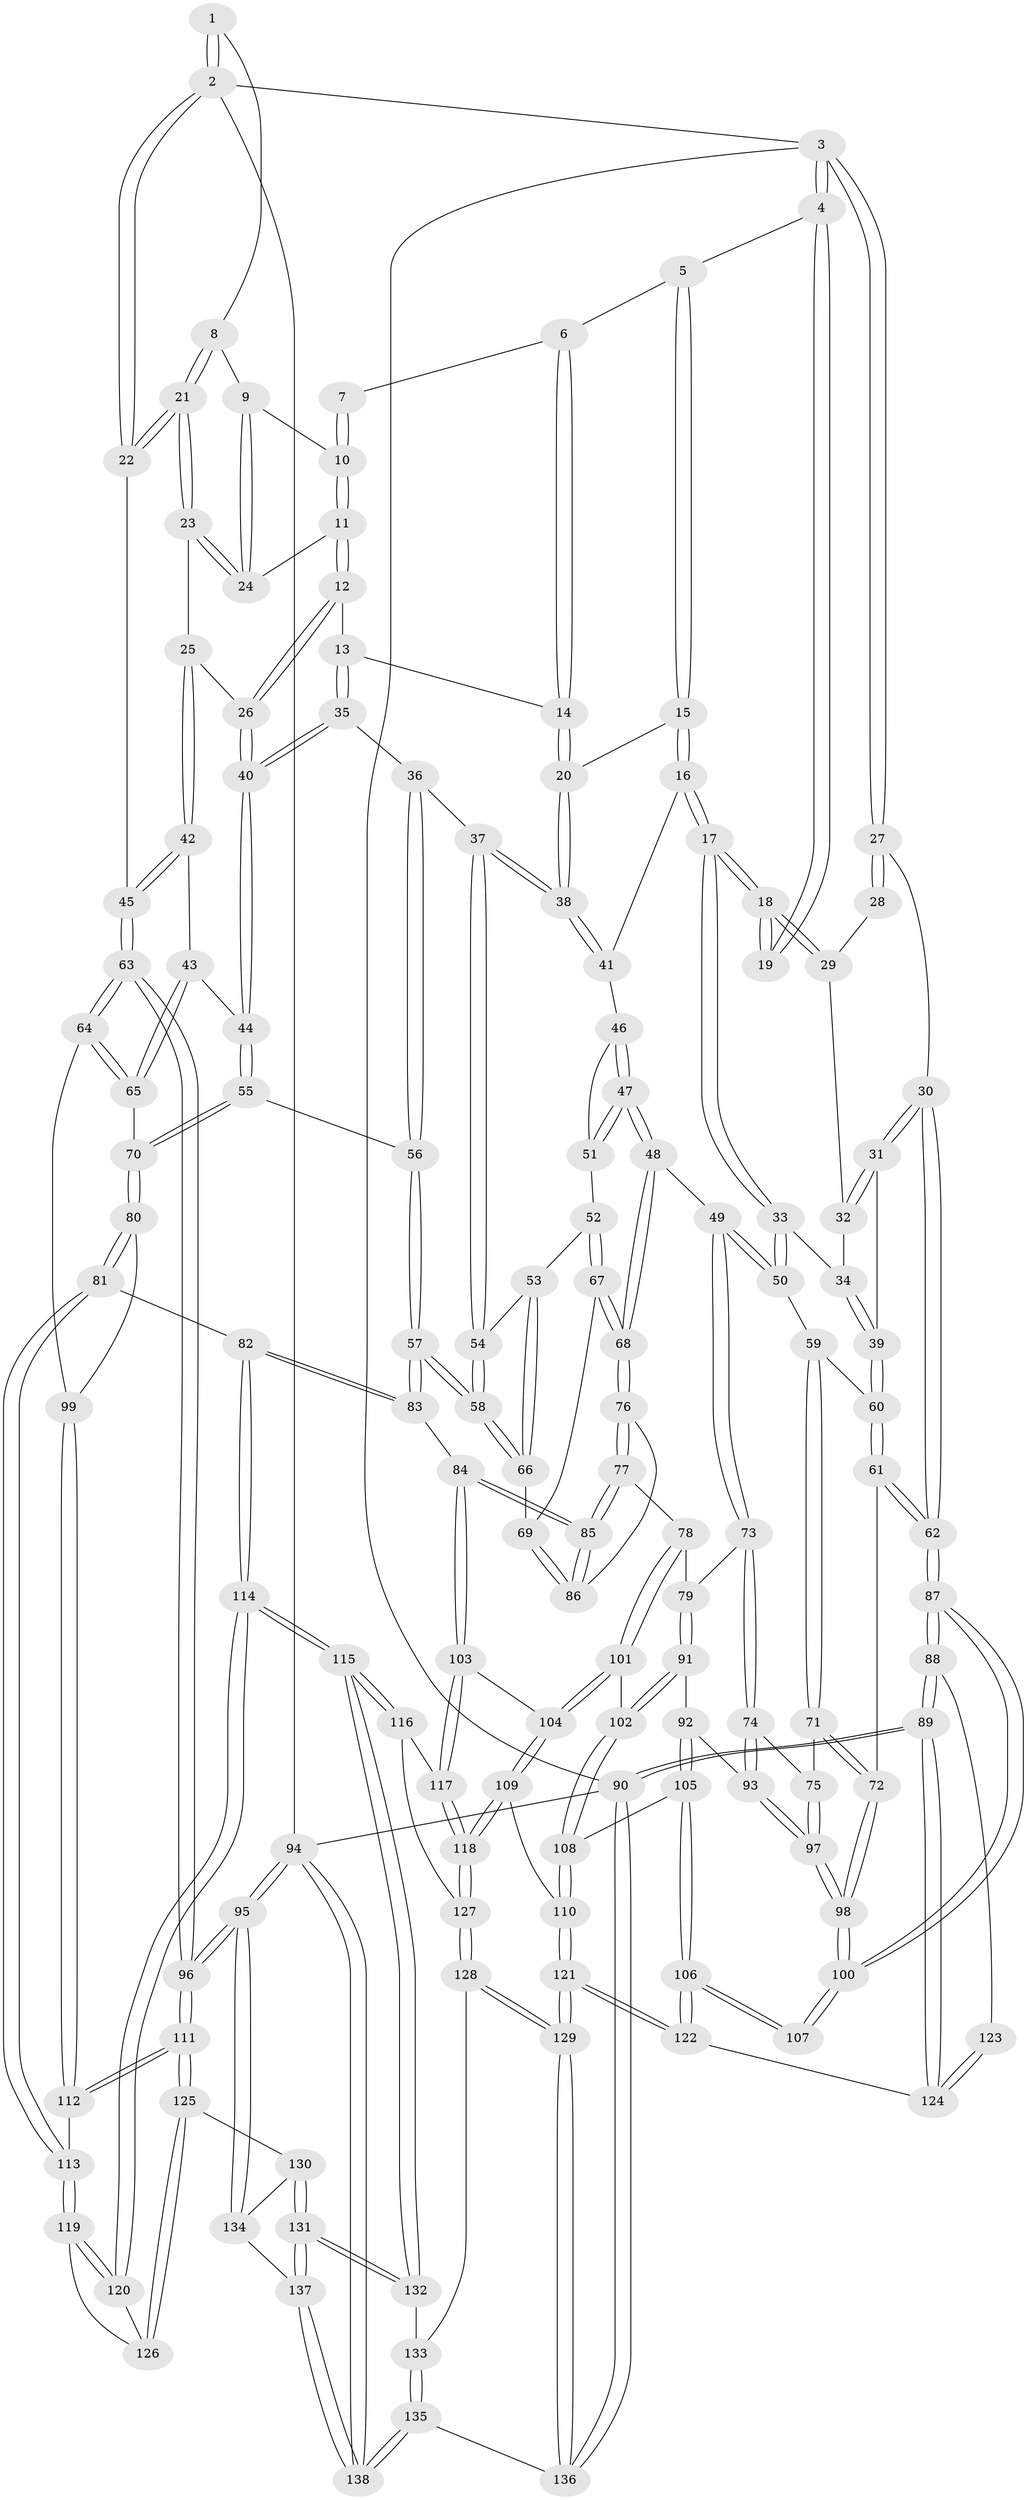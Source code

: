 // Generated by graph-tools (version 1.1) at 2025/01/03/09/25 05:01:58]
// undirected, 138 vertices, 342 edges
graph export_dot {
graph [start="1"]
  node [color=gray90,style=filled];
  1 [pos="+0.84986180165109+0"];
  2 [pos="+1+0"];
  3 [pos="+0+0"];
  4 [pos="+0.35831660762419043+0"];
  5 [pos="+0.3974891773868604+0"];
  6 [pos="+0.7240251723669671+0"];
  7 [pos="+0.7423685173005853+0"];
  8 [pos="+0.9441222105671044+0.03948490173360719"];
  9 [pos="+0.9277637651234919+0.04700955948927904"];
  10 [pos="+0.8732001238007798+0.04618522658559492"];
  11 [pos="+0.8583170154177727+0.0831344556157022"];
  12 [pos="+0.8190164808574132+0.1376627727251458"];
  13 [pos="+0.7769349276796238+0.12468183292783361"];
  14 [pos="+0.6964568501180346+0.06768539679668827"];
  15 [pos="+0.44126313771125325+0.02544942611067296"];
  16 [pos="+0.4009951133458874+0.15545961330436986"];
  17 [pos="+0.2984916253939142+0.19846350539867047"];
  18 [pos="+0.29310373087341285+0.18942393706016927"];
  19 [pos="+0.2309655204314201+0.06985960044201713"];
  20 [pos="+0.6355859054352179+0.12096654354326926"];
  21 [pos="+1+0.09679865359445157"];
  22 [pos="+1+0.13827068730804845"];
  23 [pos="+0.9282111326554515+0.11513284317216178"];
  24 [pos="+0.9176992302407941+0.08937542462281041"];
  25 [pos="+0.8694436154499959+0.16926528004736494"];
  26 [pos="+0.8397698882586769+0.1591603696372986"];
  27 [pos="+0+0"];
  28 [pos="+0.15387501115127356+0.07431818816876438"];
  29 [pos="+0.1301374151789491+0.1322379375493789"];
  30 [pos="+0+0.07071856120110437"];
  31 [pos="+0+0.17451600453719276"];
  32 [pos="+0.12987768742435787+0.132659721376029"];
  33 [pos="+0.29580224883260947+0.20372281800146005"];
  34 [pos="+0.14706012303750407+0.1872940723771882"];
  35 [pos="+0.7378782837462425+0.24459798618147813"];
  36 [pos="+0.6520206664049483+0.24404145437737165"];
  37 [pos="+0.6016393213018839+0.2141813845054154"];
  38 [pos="+0.6015421071434106+0.2137759519995753"];
  39 [pos="+0.08075905305393662+0.2565895895919357"];
  40 [pos="+0.7940182563457907+0.2896944711272689"];
  41 [pos="+0.4251926502231546+0.1730365271930149"];
  42 [pos="+0.9489803299503695+0.24050019239737908"];
  43 [pos="+0.929647624448183+0.26930161974439204"];
  44 [pos="+0.8080205554978875+0.33139726554846516"];
  45 [pos="+1+0.1655698811840949"];
  46 [pos="+0.446878154938384+0.25806767718723417"];
  47 [pos="+0.3964389862769701+0.3724168933101387"];
  48 [pos="+0.3945610886545571+0.37629833415219904"];
  49 [pos="+0.331777435189744+0.37235827120280424"];
  50 [pos="+0.2725763609266657+0.31437409009153516"];
  51 [pos="+0.4786590317360693+0.2808623000426498"];
  52 [pos="+0.5429229386051089+0.31542007719316867"];
  53 [pos="+0.5494074303259119+0.3104735168670523"];
  54 [pos="+0.573869434664354+0.277397490439686"];
  55 [pos="+0.7976396303511656+0.36390953200169707"];
  56 [pos="+0.726983577837756+0.39209414751770977"];
  57 [pos="+0.7141352642414477+0.40505374610598366"];
  58 [pos="+0.6973136357789885+0.40652937025793867"];
  59 [pos="+0.2372727973644523+0.3260202299581816"];
  60 [pos="+0.09824978346318483+0.28601630741845646"];
  61 [pos="+0.004938846962326573+0.4544013195195789"];
  62 [pos="+0+0.4894215079631069"];
  63 [pos="+1+0.43416150566107875"];
  64 [pos="+1+0.4356208909655274"];
  65 [pos="+0.9601277977820994+0.43062797360044386"];
  66 [pos="+0.6505721371816968+0.42065316018221866"];
  67 [pos="+0.48111753247740785+0.40878296949179055"];
  68 [pos="+0.4805249162868864+0.40921513564066603"];
  69 [pos="+0.640337225368588+0.42767710679799237"];
  70 [pos="+0.900295225552338+0.4546494018046243"];
  71 [pos="+0.14877953527675455+0.45625119440394735"];
  72 [pos="+0.05670687398060749+0.46750718480499825"];
  73 [pos="+0.3239825399280682+0.4215510448782739"];
  74 [pos="+0.2703350781687435+0.5295742132467511"];
  75 [pos="+0.18378681669246155+0.4925839294862312"];
  76 [pos="+0.48446139243549763+0.44585495263385533"];
  77 [pos="+0.4749086621881692+0.5298185102766666"];
  78 [pos="+0.46304839921738167+0.5436954090197095"];
  79 [pos="+0.37734034320616416+0.4971652506130878"];
  80 [pos="+0.8590673993115571+0.5837214769111382"];
  81 [pos="+0.8479380075145987+0.5889797612723248"];
  82 [pos="+0.7800057830621113+0.6058308691572226"];
  83 [pos="+0.7476557221028666+0.595148039327752"];
  84 [pos="+0.6579563382701317+0.6145326602714194"];
  85 [pos="+0.6133392541580475+0.56188188464275"];
  86 [pos="+0.6123344985541646+0.49248399330819004"];
  87 [pos="+0+0.5642516614468691"];
  88 [pos="+0+0.6498866744285082"];
  89 [pos="+0+0.897332403334471"];
  90 [pos="+0+1"];
  91 [pos="+0.312599908318213+0.5770679760821031"];
  92 [pos="+0.28664550283983364+0.5666503504635695"];
  93 [pos="+0.28012495964387557+0.5605642779056691"];
  94 [pos="+1+1"];
  95 [pos="+1+1"];
  96 [pos="+1+0.7361315235259089"];
  97 [pos="+0.14171142064999875+0.6365087471986667"];
  98 [pos="+0.14092068107825811+0.6373098200693275"];
  99 [pos="+0.8812488435470273+0.5929381198286283"];
  100 [pos="+0.13573111266221322+0.6532061857074706"];
  101 [pos="+0.4464937343065828+0.5810413362800383"];
  102 [pos="+0.34781488797578713+0.598132932797847"];
  103 [pos="+0.6513499161017589+0.6237486511693925"];
  104 [pos="+0.45727655965117736+0.6065816864438673"];
  105 [pos="+0.2497196456324627+0.6920979397899681"];
  106 [pos="+0.18493363365828006+0.7294376366187604"];
  107 [pos="+0.1403412905274528+0.6734141137632415"];
  108 [pos="+0.3418625632359035+0.6962458183395166"];
  109 [pos="+0.4818988089834824+0.7187723816073832"];
  110 [pos="+0.3789619126376147+0.7481343016650736"];
  111 [pos="+1+0.7358865872885383"];
  112 [pos="+1+0.6677510671958512"];
  113 [pos="+0.887172814464695+0.7404733501777422"];
  114 [pos="+0.7854877164430718+0.8102416295963134"];
  115 [pos="+0.7753631020635195+0.8336012519592926"];
  116 [pos="+0.7048400117695254+0.784890823512988"];
  117 [pos="+0.6377726155704666+0.6491231236755902"];
  118 [pos="+0.5339188720663082+0.7459900650738666"];
  119 [pos="+0.8822580383007479+0.7528633993581804"];
  120 [pos="+0.8106074502313801+0.7969223604004647"];
  121 [pos="+0.27304529261643967+0.9435812231962118"];
  122 [pos="+0.1982507934011482+0.8589193779561184"];
  123 [pos="+0.07328872401609339+0.7111805147494982"];
  124 [pos="+0.003906085434123826+0.8377521196902076"];
  125 [pos="+1+0.8163672398299168"];
  126 [pos="+0.969801286372434+0.7997313634237284"];
  127 [pos="+0.5432598013279701+0.7773166288648817"];
  128 [pos="+0.5439391796291606+0.8483131997640077"];
  129 [pos="+0.31432583264699304+1"];
  130 [pos="+0.9146131153314548+0.8827958139121346"];
  131 [pos="+0.7996414260956453+0.8875581382272324"];
  132 [pos="+0.7762443941451144+0.8592396034977176"];
  133 [pos="+0.6453536913067944+0.9010259795428481"];
  134 [pos="+0.9526328101477485+0.9552767533091412"];
  135 [pos="+0.6030488374278794+1"];
  136 [pos="+0.3098327207166146+1"];
  137 [pos="+0.8074040522118089+1"];
  138 [pos="+0.7854193575344296+1"];
  1 -- 2;
  1 -- 2;
  1 -- 8;
  2 -- 3;
  2 -- 22;
  2 -- 22;
  2 -- 94;
  3 -- 4;
  3 -- 4;
  3 -- 27;
  3 -- 27;
  3 -- 90;
  4 -- 5;
  4 -- 19;
  4 -- 19;
  5 -- 6;
  5 -- 15;
  5 -- 15;
  6 -- 7;
  6 -- 14;
  6 -- 14;
  7 -- 10;
  7 -- 10;
  8 -- 9;
  8 -- 21;
  8 -- 21;
  9 -- 10;
  9 -- 24;
  9 -- 24;
  10 -- 11;
  10 -- 11;
  11 -- 12;
  11 -- 12;
  11 -- 24;
  12 -- 13;
  12 -- 26;
  12 -- 26;
  13 -- 14;
  13 -- 35;
  13 -- 35;
  14 -- 20;
  14 -- 20;
  15 -- 16;
  15 -- 16;
  15 -- 20;
  16 -- 17;
  16 -- 17;
  16 -- 41;
  17 -- 18;
  17 -- 18;
  17 -- 33;
  17 -- 33;
  18 -- 19;
  18 -- 19;
  18 -- 29;
  18 -- 29;
  20 -- 38;
  20 -- 38;
  21 -- 22;
  21 -- 22;
  21 -- 23;
  21 -- 23;
  22 -- 45;
  23 -- 24;
  23 -- 24;
  23 -- 25;
  25 -- 26;
  25 -- 42;
  25 -- 42;
  26 -- 40;
  26 -- 40;
  27 -- 28;
  27 -- 28;
  27 -- 30;
  28 -- 29;
  29 -- 32;
  30 -- 31;
  30 -- 31;
  30 -- 62;
  30 -- 62;
  31 -- 32;
  31 -- 32;
  31 -- 39;
  32 -- 34;
  33 -- 34;
  33 -- 50;
  33 -- 50;
  34 -- 39;
  34 -- 39;
  35 -- 36;
  35 -- 40;
  35 -- 40;
  36 -- 37;
  36 -- 56;
  36 -- 56;
  37 -- 38;
  37 -- 38;
  37 -- 54;
  37 -- 54;
  38 -- 41;
  38 -- 41;
  39 -- 60;
  39 -- 60;
  40 -- 44;
  40 -- 44;
  41 -- 46;
  42 -- 43;
  42 -- 45;
  42 -- 45;
  43 -- 44;
  43 -- 65;
  43 -- 65;
  44 -- 55;
  44 -- 55;
  45 -- 63;
  45 -- 63;
  46 -- 47;
  46 -- 47;
  46 -- 51;
  47 -- 48;
  47 -- 48;
  47 -- 51;
  47 -- 51;
  48 -- 49;
  48 -- 68;
  48 -- 68;
  49 -- 50;
  49 -- 50;
  49 -- 73;
  49 -- 73;
  50 -- 59;
  51 -- 52;
  52 -- 53;
  52 -- 67;
  52 -- 67;
  53 -- 54;
  53 -- 66;
  53 -- 66;
  54 -- 58;
  54 -- 58;
  55 -- 56;
  55 -- 70;
  55 -- 70;
  56 -- 57;
  56 -- 57;
  57 -- 58;
  57 -- 58;
  57 -- 83;
  57 -- 83;
  58 -- 66;
  58 -- 66;
  59 -- 60;
  59 -- 71;
  59 -- 71;
  60 -- 61;
  60 -- 61;
  61 -- 62;
  61 -- 62;
  61 -- 72;
  62 -- 87;
  62 -- 87;
  63 -- 64;
  63 -- 64;
  63 -- 96;
  63 -- 96;
  64 -- 65;
  64 -- 65;
  64 -- 99;
  65 -- 70;
  66 -- 69;
  67 -- 68;
  67 -- 68;
  67 -- 69;
  68 -- 76;
  68 -- 76;
  69 -- 86;
  69 -- 86;
  70 -- 80;
  70 -- 80;
  71 -- 72;
  71 -- 72;
  71 -- 75;
  72 -- 98;
  72 -- 98;
  73 -- 74;
  73 -- 74;
  73 -- 79;
  74 -- 75;
  74 -- 93;
  74 -- 93;
  75 -- 97;
  75 -- 97;
  76 -- 77;
  76 -- 77;
  76 -- 86;
  77 -- 78;
  77 -- 85;
  77 -- 85;
  78 -- 79;
  78 -- 101;
  78 -- 101;
  79 -- 91;
  79 -- 91;
  80 -- 81;
  80 -- 81;
  80 -- 99;
  81 -- 82;
  81 -- 113;
  81 -- 113;
  82 -- 83;
  82 -- 83;
  82 -- 114;
  82 -- 114;
  83 -- 84;
  84 -- 85;
  84 -- 85;
  84 -- 103;
  84 -- 103;
  85 -- 86;
  85 -- 86;
  87 -- 88;
  87 -- 88;
  87 -- 100;
  87 -- 100;
  88 -- 89;
  88 -- 89;
  88 -- 123;
  89 -- 90;
  89 -- 90;
  89 -- 124;
  89 -- 124;
  90 -- 136;
  90 -- 136;
  90 -- 94;
  91 -- 92;
  91 -- 102;
  91 -- 102;
  92 -- 93;
  92 -- 105;
  92 -- 105;
  93 -- 97;
  93 -- 97;
  94 -- 95;
  94 -- 95;
  94 -- 138;
  94 -- 138;
  95 -- 96;
  95 -- 96;
  95 -- 134;
  95 -- 134;
  96 -- 111;
  96 -- 111;
  97 -- 98;
  97 -- 98;
  98 -- 100;
  98 -- 100;
  99 -- 112;
  99 -- 112;
  100 -- 107;
  100 -- 107;
  101 -- 102;
  101 -- 104;
  101 -- 104;
  102 -- 108;
  102 -- 108;
  103 -- 104;
  103 -- 117;
  103 -- 117;
  104 -- 109;
  104 -- 109;
  105 -- 106;
  105 -- 106;
  105 -- 108;
  106 -- 107;
  106 -- 107;
  106 -- 122;
  106 -- 122;
  108 -- 110;
  108 -- 110;
  109 -- 110;
  109 -- 118;
  109 -- 118;
  110 -- 121;
  110 -- 121;
  111 -- 112;
  111 -- 112;
  111 -- 125;
  111 -- 125;
  112 -- 113;
  113 -- 119;
  113 -- 119;
  114 -- 115;
  114 -- 115;
  114 -- 120;
  114 -- 120;
  115 -- 116;
  115 -- 116;
  115 -- 132;
  115 -- 132;
  116 -- 117;
  116 -- 127;
  117 -- 118;
  117 -- 118;
  118 -- 127;
  118 -- 127;
  119 -- 120;
  119 -- 120;
  119 -- 126;
  120 -- 126;
  121 -- 122;
  121 -- 122;
  121 -- 129;
  121 -- 129;
  122 -- 124;
  123 -- 124;
  123 -- 124;
  125 -- 126;
  125 -- 126;
  125 -- 130;
  127 -- 128;
  127 -- 128;
  128 -- 129;
  128 -- 129;
  128 -- 133;
  129 -- 136;
  129 -- 136;
  130 -- 131;
  130 -- 131;
  130 -- 134;
  131 -- 132;
  131 -- 132;
  131 -- 137;
  131 -- 137;
  132 -- 133;
  133 -- 135;
  133 -- 135;
  134 -- 137;
  135 -- 136;
  135 -- 138;
  135 -- 138;
  137 -- 138;
  137 -- 138;
}

